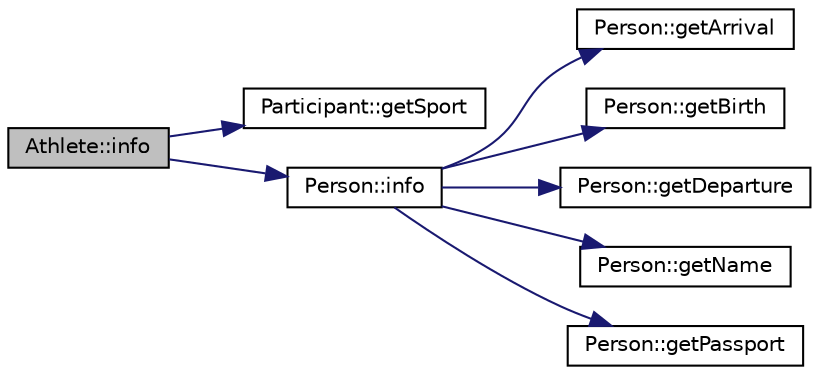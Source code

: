 digraph "Athlete::info"
{
 // LATEX_PDF_SIZE
  edge [fontname="Helvetica",fontsize="10",labelfontname="Helvetica",labelfontsize="10"];
  node [fontname="Helvetica",fontsize="10",shape=record];
  rankdir="LR";
  Node1 [label="Athlete::info",height=0.2,width=0.4,color="black", fillcolor="grey75", style="filled", fontcolor="black",tooltip=" "];
  Node1 -> Node2 [color="midnightblue",fontsize="10",style="solid",fontname="Helvetica"];
  Node2 [label="Participant::getSport",height=0.2,width=0.4,color="black", fillcolor="white", style="filled",URL="$class_participant.html#a0926425f1203368992d79ab1378e1e25",tooltip=" "];
  Node1 -> Node3 [color="midnightblue",fontsize="10",style="solid",fontname="Helvetica"];
  Node3 [label="Person::info",height=0.2,width=0.4,color="black", fillcolor="white", style="filled",URL="$class_person.html#a55b73bbe2f35eb2249b7a8225cd123e3",tooltip=" "];
  Node3 -> Node4 [color="midnightblue",fontsize="10",style="solid",fontname="Helvetica"];
  Node4 [label="Person::getArrival",height=0.2,width=0.4,color="black", fillcolor="white", style="filled",URL="$class_person.html#a302129462730ac8ba14ebfada7065bfd",tooltip=" "];
  Node3 -> Node5 [color="midnightblue",fontsize="10",style="solid",fontname="Helvetica"];
  Node5 [label="Person::getBirth",height=0.2,width=0.4,color="black", fillcolor="white", style="filled",URL="$class_person.html#a74cdbd13a0f4b320008c94ccb5e840ee",tooltip=" "];
  Node3 -> Node6 [color="midnightblue",fontsize="10",style="solid",fontname="Helvetica"];
  Node6 [label="Person::getDeparture",height=0.2,width=0.4,color="black", fillcolor="white", style="filled",URL="$class_person.html#a43ec960c463f5964891ce02785e58ca0",tooltip=" "];
  Node3 -> Node7 [color="midnightblue",fontsize="10",style="solid",fontname="Helvetica"];
  Node7 [label="Person::getName",height=0.2,width=0.4,color="black", fillcolor="white", style="filled",URL="$class_person.html#a88425cb919b0b90bfd7d520ec628c1d0",tooltip=" "];
  Node3 -> Node8 [color="midnightblue",fontsize="10",style="solid",fontname="Helvetica"];
  Node8 [label="Person::getPassport",height=0.2,width=0.4,color="black", fillcolor="white", style="filled",URL="$class_person.html#ab7ea8f9691cce3a71a0b213cde4166ce",tooltip=" "];
}
